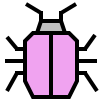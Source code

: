 <?xml version="1.0" encoding="UTF-8"?>
<dia:diagram xmlns:dia="http://www.lysator.liu.se/~alla/dia/">
  <dia:layer name="背景" visible="true" active="true">
    <dia:object type="Standard - Line" version="0" id="O0">
      <dia:attribute name="obj_pos">
        <dia:point val="20,12"/>
      </dia:attribute>
      <dia:attribute name="obj_bb">
        <dia:rectangle val="20,12;25,12"/>
      </dia:attribute>
      <dia:attribute name="conn_endpoints">
        <dia:point val="20,12"/>
        <dia:point val="25,12"/>
      </dia:attribute>
      <dia:attribute name="numcp">
        <dia:int val="1"/>
      </dia:attribute>
      <dia:attribute name="line_color">
        <dia:color val="#ffffff"/>
      </dia:attribute>
      <dia:attribute name="line_width">
        <dia:real val="1.175e-038"/>
      </dia:attribute>
    </dia:object>
    <dia:object type="Standard - Line" version="0" id="O1">
      <dia:attribute name="obj_pos">
        <dia:point val="20,12"/>
      </dia:attribute>
      <dia:attribute name="obj_bb">
        <dia:rectangle val="20,12;20,17"/>
      </dia:attribute>
      <dia:attribute name="conn_endpoints">
        <dia:point val="20,12"/>
        <dia:point val="20,17"/>
      </dia:attribute>
      <dia:attribute name="numcp">
        <dia:int val="1"/>
      </dia:attribute>
      <dia:attribute name="line_color">
        <dia:color val="#ffffff"/>
      </dia:attribute>
      <dia:attribute name="line_width">
        <dia:real val="1.175e-038"/>
      </dia:attribute>
    </dia:object>
    <dia:object type="Standard - Line" version="0" id="O2">
      <dia:attribute name="obj_pos">
        <dia:point val="20,17"/>
      </dia:attribute>
      <dia:attribute name="obj_bb">
        <dia:rectangle val="20,17;25,17"/>
      </dia:attribute>
      <dia:attribute name="conn_endpoints">
        <dia:point val="20,17"/>
        <dia:point val="25,17"/>
      </dia:attribute>
      <dia:attribute name="numcp">
        <dia:int val="1"/>
      </dia:attribute>
      <dia:attribute name="line_color">
        <dia:color val="#ffffff"/>
      </dia:attribute>
      <dia:attribute name="line_width">
        <dia:real val="1.175e-038"/>
      </dia:attribute>
    </dia:object>
    <dia:object type="Standard - Line" version="0" id="O3">
      <dia:attribute name="obj_pos">
        <dia:point val="25,12"/>
      </dia:attribute>
      <dia:attribute name="obj_bb">
        <dia:rectangle val="25,12;25,17"/>
      </dia:attribute>
      <dia:attribute name="conn_endpoints">
        <dia:point val="25,12"/>
        <dia:point val="25,17"/>
      </dia:attribute>
      <dia:attribute name="numcp">
        <dia:int val="1"/>
      </dia:attribute>
      <dia:attribute name="line_color">
        <dia:color val="#ffffff"/>
      </dia:attribute>
      <dia:attribute name="line_width">
        <dia:real val="1.175e-038"/>
      </dia:attribute>
    </dia:object>
    <dia:object type="Standard - Line" version="0" id="O4">
      <dia:attribute name="obj_pos">
        <dia:point val="23.8,15"/>
      </dia:attribute>
      <dia:attribute name="obj_bb">
        <dia:rectangle val="23.7,14.9;24.9,15.1"/>
      </dia:attribute>
      <dia:attribute name="conn_endpoints">
        <dia:point val="23.8,15"/>
        <dia:point val="24.8,15"/>
      </dia:attribute>
      <dia:attribute name="numcp">
        <dia:int val="1"/>
      </dia:attribute>
      <dia:attribute name="line_width">
        <dia:real val="0.2"/>
      </dia:attribute>
    </dia:object>
    <dia:object type="Standard - Line" version="0" id="O5">
      <dia:attribute name="obj_pos">
        <dia:point val="23.8,14.4"/>
      </dia:attribute>
      <dia:attribute name="obj_bb">
        <dia:rectangle val="23.7,14.3;24.4,14.5"/>
      </dia:attribute>
      <dia:attribute name="conn_endpoints">
        <dia:point val="23.8,14.4"/>
        <dia:point val="24.3,14.4"/>
      </dia:attribute>
      <dia:attribute name="numcp">
        <dia:int val="1"/>
      </dia:attribute>
      <dia:attribute name="line_width">
        <dia:real val="0.2"/>
      </dia:attribute>
    </dia:object>
    <dia:object type="Standard - Line" version="0" id="O6">
      <dia:attribute name="obj_pos">
        <dia:point val="23.8,15.6"/>
      </dia:attribute>
      <dia:attribute name="obj_bb">
        <dia:rectangle val="23.7,15.5;24.4,15.7"/>
      </dia:attribute>
      <dia:attribute name="conn_endpoints">
        <dia:point val="23.8,15.6"/>
        <dia:point val="24.3,15.6"/>
      </dia:attribute>
      <dia:attribute name="numcp">
        <dia:int val="1"/>
      </dia:attribute>
      <dia:attribute name="line_width">
        <dia:real val="0.2"/>
      </dia:attribute>
    </dia:object>
    <dia:object type="Standard - Line" version="0" id="O7">
      <dia:attribute name="obj_pos">
        <dia:point val="24.2,14.4"/>
      </dia:attribute>
      <dia:attribute name="obj_bb">
        <dia:rectangle val="24.061,13.56;24.84,14.54"/>
      </dia:attribute>
      <dia:attribute name="conn_endpoints">
        <dia:point val="24.2,14.4"/>
        <dia:point val="24.7,13.7"/>
      </dia:attribute>
      <dia:attribute name="numcp">
        <dia:int val="1"/>
      </dia:attribute>
      <dia:attribute name="line_width">
        <dia:real val="0.2"/>
      </dia:attribute>
    </dia:object>
    <dia:object type="Standard - Line" version="0" id="O8">
      <dia:attribute name="obj_pos">
        <dia:point val="24.2,15.6"/>
      </dia:attribute>
      <dia:attribute name="obj_bb">
        <dia:rectangle val="24.061,15.461;24.939,16.639"/>
      </dia:attribute>
      <dia:attribute name="conn_endpoints">
        <dia:point val="24.2,15.6"/>
        <dia:point val="24.8,16.5"/>
      </dia:attribute>
      <dia:attribute name="numcp">
        <dia:int val="1"/>
      </dia:attribute>
      <dia:attribute name="line_width">
        <dia:real val="0.2"/>
      </dia:attribute>
    </dia:object>
    <dia:object type="Standard - Line" version="0" id="O9">
      <dia:attribute name="obj_pos">
        <dia:point val="20.2,15"/>
      </dia:attribute>
      <dia:attribute name="obj_bb">
        <dia:rectangle val="20.1,14.9;21.3,15.1"/>
      </dia:attribute>
      <dia:attribute name="conn_endpoints">
        <dia:point val="20.2,15"/>
        <dia:point val="21.2,15"/>
      </dia:attribute>
      <dia:attribute name="numcp">
        <dia:int val="1"/>
      </dia:attribute>
      <dia:attribute name="line_width">
        <dia:real val="0.2"/>
      </dia:attribute>
    </dia:object>
    <dia:object type="Standard - Line" version="0" id="O10">
      <dia:attribute name="obj_pos">
        <dia:point val="20.7,14.4"/>
      </dia:attribute>
      <dia:attribute name="obj_bb">
        <dia:rectangle val="20.6,14.3;21.3,14.5"/>
      </dia:attribute>
      <dia:attribute name="conn_endpoints">
        <dia:point val="20.7,14.4"/>
        <dia:point val="21.2,14.4"/>
      </dia:attribute>
      <dia:attribute name="numcp">
        <dia:int val="1"/>
      </dia:attribute>
      <dia:attribute name="line_width">
        <dia:real val="0.2"/>
      </dia:attribute>
    </dia:object>
    <dia:object type="Standard - Line" version="0" id="O11">
      <dia:attribute name="obj_pos">
        <dia:point val="20.7,15.6"/>
      </dia:attribute>
      <dia:attribute name="obj_bb">
        <dia:rectangle val="20.6,15.5;21.3,15.7"/>
      </dia:attribute>
      <dia:attribute name="conn_endpoints">
        <dia:point val="20.7,15.6"/>
        <dia:point val="21.2,15.6"/>
      </dia:attribute>
      <dia:attribute name="numcp">
        <dia:int val="1"/>
      </dia:attribute>
      <dia:attribute name="line_width">
        <dia:real val="0.2"/>
      </dia:attribute>
    </dia:object>
    <dia:object type="Standard - Line" version="0" id="O12">
      <dia:attribute name="obj_pos">
        <dia:point val="20.3,16.5"/>
      </dia:attribute>
      <dia:attribute name="obj_bb">
        <dia:rectangle val="20.164,15.464;20.936,16.636"/>
      </dia:attribute>
      <dia:attribute name="conn_endpoints">
        <dia:point val="20.3,16.5"/>
        <dia:point val="20.8,15.6"/>
      </dia:attribute>
      <dia:attribute name="numcp">
        <dia:int val="1"/>
      </dia:attribute>
      <dia:attribute name="line_width">
        <dia:real val="0.2"/>
      </dia:attribute>
    </dia:object>
    <dia:object type="Standard - Line" version="0" id="O13">
      <dia:attribute name="obj_pos">
        <dia:point val="20.3,13.8"/>
      </dia:attribute>
      <dia:attribute name="obj_bb">
        <dia:rectangle val="20.159,13.659;20.941,14.541"/>
      </dia:attribute>
      <dia:attribute name="conn_endpoints">
        <dia:point val="20.3,13.8"/>
        <dia:point val="20.8,14.4"/>
      </dia:attribute>
      <dia:attribute name="numcp">
        <dia:int val="1"/>
      </dia:attribute>
      <dia:attribute name="line_width">
        <dia:real val="0.2"/>
      </dia:attribute>
    </dia:object>
    <dia:object type="Standard - Line" version="0" id="O14">
      <dia:attribute name="obj_pos">
        <dia:point val="22,12.5"/>
      </dia:attribute>
      <dia:attribute name="obj_bb">
        <dia:rectangle val="21.9,12.4;22.1,13.1"/>
      </dia:attribute>
      <dia:attribute name="conn_endpoints">
        <dia:point val="22,12.5"/>
        <dia:point val="22,13"/>
      </dia:attribute>
      <dia:attribute name="numcp">
        <dia:int val="1"/>
      </dia:attribute>
      <dia:attribute name="line_width">
        <dia:real val="0.2"/>
      </dia:attribute>
    </dia:object>
    <dia:object type="Standard - Line" version="0" id="O15">
      <dia:attribute name="obj_pos">
        <dia:point val="23,12.5"/>
      </dia:attribute>
      <dia:attribute name="obj_bb">
        <dia:rectangle val="22.9,12.4;23.1,13.1"/>
      </dia:attribute>
      <dia:attribute name="conn_endpoints">
        <dia:point val="23,12.5"/>
        <dia:point val="23,13"/>
      </dia:attribute>
      <dia:attribute name="numcp">
        <dia:int val="1"/>
      </dia:attribute>
      <dia:attribute name="line_width">
        <dia:real val="0.2"/>
      </dia:attribute>
    </dia:object>
    <dia:object type="Standard - Line" version="0" id="O16">
      <dia:attribute name="obj_pos">
        <dia:point val="23,12.6"/>
      </dia:attribute>
      <dia:attribute name="obj_bb">
        <dia:rectangle val="22.863,12.013;23.887,12.737"/>
      </dia:attribute>
      <dia:attribute name="conn_endpoints">
        <dia:point val="23,12.6"/>
        <dia:point val="23.75,12.15"/>
      </dia:attribute>
      <dia:attribute name="numcp">
        <dia:int val="1"/>
      </dia:attribute>
      <dia:attribute name="line_width">
        <dia:real val="0.2"/>
      </dia:attribute>
    </dia:object>
    <dia:object type="Standard - Line" version="0" id="O17">
      <dia:attribute name="obj_pos">
        <dia:point val="21.25,12.15"/>
      </dia:attribute>
      <dia:attribute name="obj_bb">
        <dia:rectangle val="21.113,12.013;22.137,12.737"/>
      </dia:attribute>
      <dia:attribute name="conn_endpoints">
        <dia:point val="21.25,12.15"/>
        <dia:point val="22,12.6"/>
      </dia:attribute>
      <dia:attribute name="numcp">
        <dia:int val="1"/>
      </dia:attribute>
      <dia:attribute name="line_width">
        <dia:real val="0.2"/>
      </dia:attribute>
    </dia:object>
    <dia:object type="Standard - Polygon" version="0" id="O18">
      <dia:attribute name="obj_pos">
        <dia:point val="22,13"/>
      </dia:attribute>
      <dia:attribute name="obj_bb">
        <dia:rectangle val="21.661,12.9;23.339,13.7"/>
      </dia:attribute>
      <dia:attribute name="poly_points">
        <dia:point val="22,13"/>
        <dia:point val="23,13"/>
        <dia:point val="23.2,13.6"/>
        <dia:point val="21.8,13.6"/>
      </dia:attribute>
      <dia:attribute name="line_width">
        <dia:real val="0.2"/>
      </dia:attribute>
      <dia:attribute name="inner_color">
        <dia:color val="#bfbfbf"/>
      </dia:attribute>
      <dia:attribute name="show_background">
        <dia:boolean val="true"/>
      </dia:attribute>
    </dia:object>
    <dia:object type="Standard - Polygon" version="0" id="O19">
      <dia:attribute name="obj_pos">
        <dia:point val="21.6,13.6"/>
      </dia:attribute>
      <dia:attribute name="obj_bb">
        <dia:rectangle val="21.1,13.5;23.9,16.9"/>
      </dia:attribute>
      <dia:attribute name="poly_points">
        <dia:point val="21.6,13.6"/>
        <dia:point val="23.4,13.6"/>
        <dia:point val="23.8,14"/>
        <dia:point val="23.8,16"/>
        <dia:point val="23.4,16.8"/>
        <dia:point val="21.6,16.8"/>
        <dia:point val="21.2,16"/>
        <dia:point val="21.2,14"/>
      </dia:attribute>
      <dia:attribute name="line_width">
        <dia:real val="0.2"/>
      </dia:attribute>
      <dia:attribute name="inner_color">
        <dia:color val="#f0a3f0"/>
      </dia:attribute>
      <dia:attribute name="show_background">
        <dia:boolean val="true"/>
      </dia:attribute>
    </dia:object>
    <dia:object type="Standard - Line" version="0" id="O20">
      <dia:attribute name="obj_pos">
        <dia:point val="22.5,13.6"/>
      </dia:attribute>
      <dia:attribute name="obj_bb">
        <dia:rectangle val="22.4,13.5;22.6,16.9"/>
      </dia:attribute>
      <dia:attribute name="conn_endpoints">
        <dia:point val="22.5,13.6"/>
        <dia:point val="22.5,16.8"/>
      </dia:attribute>
      <dia:attribute name="numcp">
        <dia:int val="1"/>
      </dia:attribute>
      <dia:attribute name="line_width">
        <dia:real val="0.2"/>
      </dia:attribute>
      <dia:connections>
        <dia:connection handle="0" to="O18" connection="5"/>
        <dia:connection handle="1" to="O19" connection="9"/>
      </dia:connections>
    </dia:object>
  </dia:layer>
</dia:diagram>
